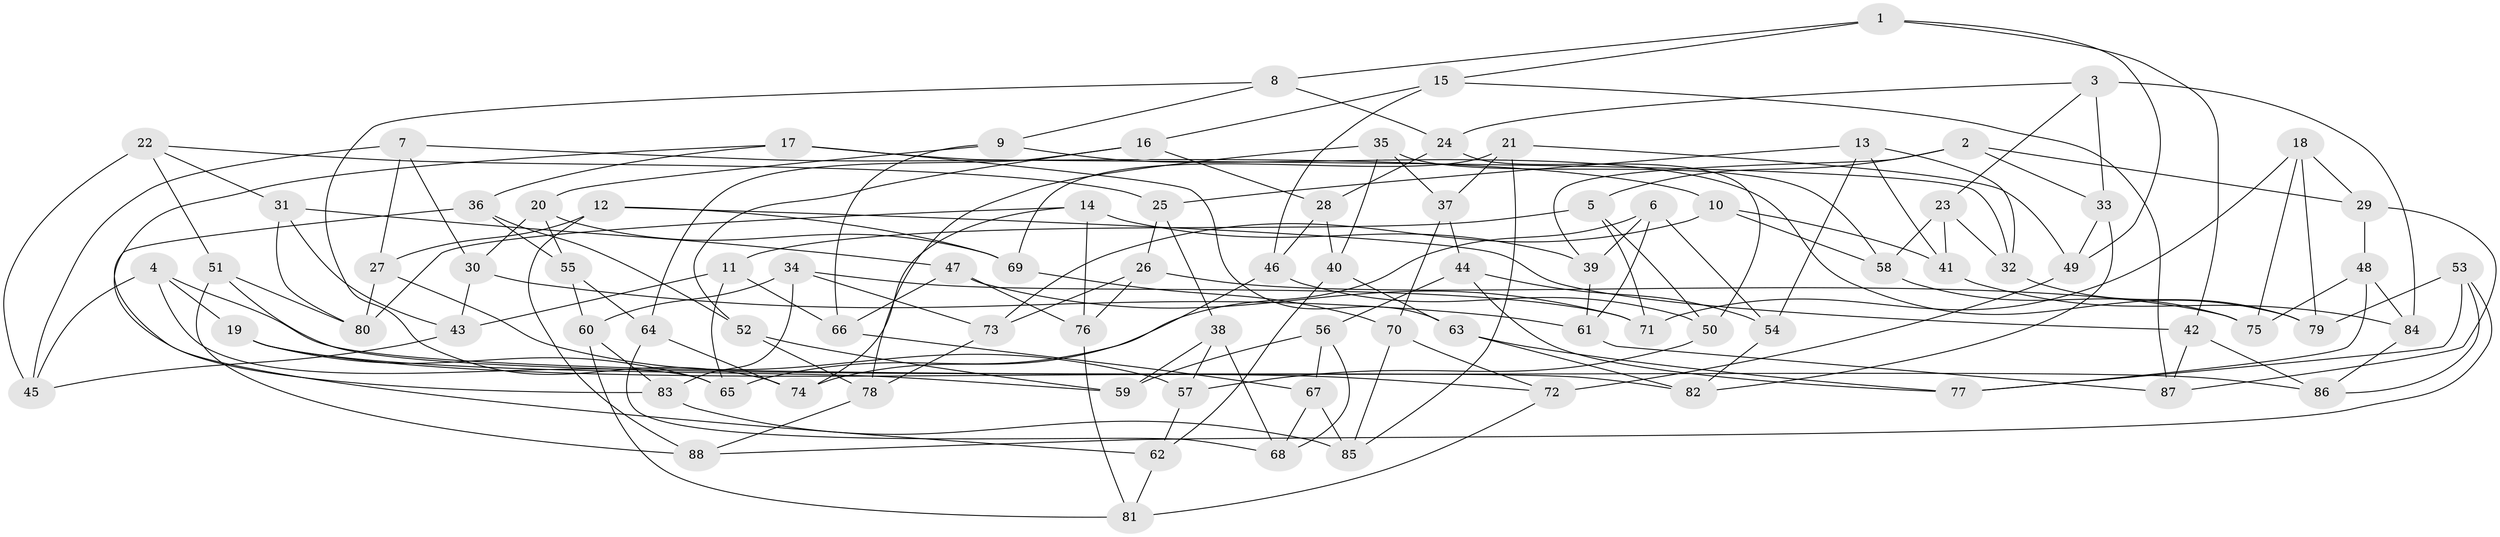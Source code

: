 // Generated by graph-tools (version 1.1) at 2025/59/03/09/25 04:59:18]
// undirected, 88 vertices, 176 edges
graph export_dot {
graph [start="1"]
  node [color=gray90,style=filled];
  1;
  2;
  3;
  4;
  5;
  6;
  7;
  8;
  9;
  10;
  11;
  12;
  13;
  14;
  15;
  16;
  17;
  18;
  19;
  20;
  21;
  22;
  23;
  24;
  25;
  26;
  27;
  28;
  29;
  30;
  31;
  32;
  33;
  34;
  35;
  36;
  37;
  38;
  39;
  40;
  41;
  42;
  43;
  44;
  45;
  46;
  47;
  48;
  49;
  50;
  51;
  52;
  53;
  54;
  55;
  56;
  57;
  58;
  59;
  60;
  61;
  62;
  63;
  64;
  65;
  66;
  67;
  68;
  69;
  70;
  71;
  72;
  73;
  74;
  75;
  76;
  77;
  78;
  79;
  80;
  81;
  82;
  83;
  84;
  85;
  86;
  87;
  88;
  1 -- 15;
  1 -- 49;
  1 -- 8;
  1 -- 42;
  2 -- 5;
  2 -- 39;
  2 -- 33;
  2 -- 29;
  3 -- 24;
  3 -- 33;
  3 -- 23;
  3 -- 84;
  4 -- 86;
  4 -- 65;
  4 -- 45;
  4 -- 19;
  5 -- 11;
  5 -- 71;
  5 -- 50;
  6 -- 61;
  6 -- 65;
  6 -- 39;
  6 -- 54;
  7 -- 27;
  7 -- 45;
  7 -- 10;
  7 -- 30;
  8 -- 74;
  8 -- 9;
  8 -- 24;
  9 -- 66;
  9 -- 20;
  9 -- 79;
  10 -- 73;
  10 -- 41;
  10 -- 58;
  11 -- 66;
  11 -- 65;
  11 -- 43;
  12 -- 42;
  12 -- 88;
  12 -- 27;
  12 -- 69;
  13 -- 25;
  13 -- 32;
  13 -- 54;
  13 -- 41;
  14 -- 80;
  14 -- 74;
  14 -- 76;
  14 -- 39;
  15 -- 16;
  15 -- 87;
  15 -- 46;
  16 -- 64;
  16 -- 28;
  16 -- 52;
  17 -- 63;
  17 -- 32;
  17 -- 36;
  17 -- 83;
  18 -- 79;
  18 -- 71;
  18 -- 29;
  18 -- 75;
  19 -- 65;
  19 -- 72;
  19 -- 59;
  20 -- 30;
  20 -- 55;
  20 -- 69;
  21 -- 37;
  21 -- 85;
  21 -- 69;
  21 -- 49;
  22 -- 31;
  22 -- 51;
  22 -- 45;
  22 -- 25;
  23 -- 41;
  23 -- 58;
  23 -- 32;
  24 -- 28;
  24 -- 50;
  25 -- 38;
  25 -- 26;
  26 -- 76;
  26 -- 73;
  26 -- 75;
  27 -- 80;
  27 -- 57;
  28 -- 40;
  28 -- 46;
  29 -- 87;
  29 -- 48;
  30 -- 43;
  30 -- 61;
  31 -- 80;
  31 -- 43;
  31 -- 47;
  32 -- 79;
  33 -- 82;
  33 -- 49;
  34 -- 60;
  34 -- 71;
  34 -- 73;
  34 -- 83;
  35 -- 58;
  35 -- 37;
  35 -- 40;
  35 -- 78;
  36 -- 62;
  36 -- 52;
  36 -- 55;
  37 -- 44;
  37 -- 70;
  38 -- 59;
  38 -- 68;
  38 -- 57;
  39 -- 61;
  40 -- 63;
  40 -- 62;
  41 -- 84;
  42 -- 87;
  42 -- 86;
  43 -- 45;
  44 -- 56;
  44 -- 54;
  44 -- 77;
  46 -- 50;
  46 -- 74;
  47 -- 71;
  47 -- 76;
  47 -- 66;
  48 -- 84;
  48 -- 75;
  48 -- 77;
  49 -- 72;
  50 -- 57;
  51 -- 82;
  51 -- 88;
  51 -- 80;
  52 -- 78;
  52 -- 59;
  53 -- 88;
  53 -- 86;
  53 -- 79;
  53 -- 77;
  54 -- 82;
  55 -- 60;
  55 -- 64;
  56 -- 59;
  56 -- 67;
  56 -- 68;
  57 -- 62;
  58 -- 75;
  60 -- 81;
  60 -- 83;
  61 -- 87;
  62 -- 81;
  63 -- 77;
  63 -- 82;
  64 -- 68;
  64 -- 74;
  66 -- 67;
  67 -- 68;
  67 -- 85;
  69 -- 70;
  70 -- 85;
  70 -- 72;
  72 -- 81;
  73 -- 78;
  76 -- 81;
  78 -- 88;
  83 -- 85;
  84 -- 86;
}
